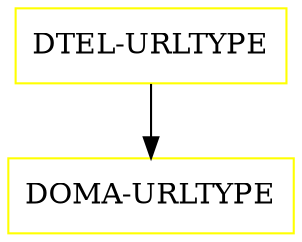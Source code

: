 digraph G {
  "DTEL-URLTYPE" [shape=box,color=yellow];
  "DOMA-URLTYPE" [shape=box,color=yellow,URL="./DOMA_URLTYPE.html"];
  "DTEL-URLTYPE" -> "DOMA-URLTYPE";
}
